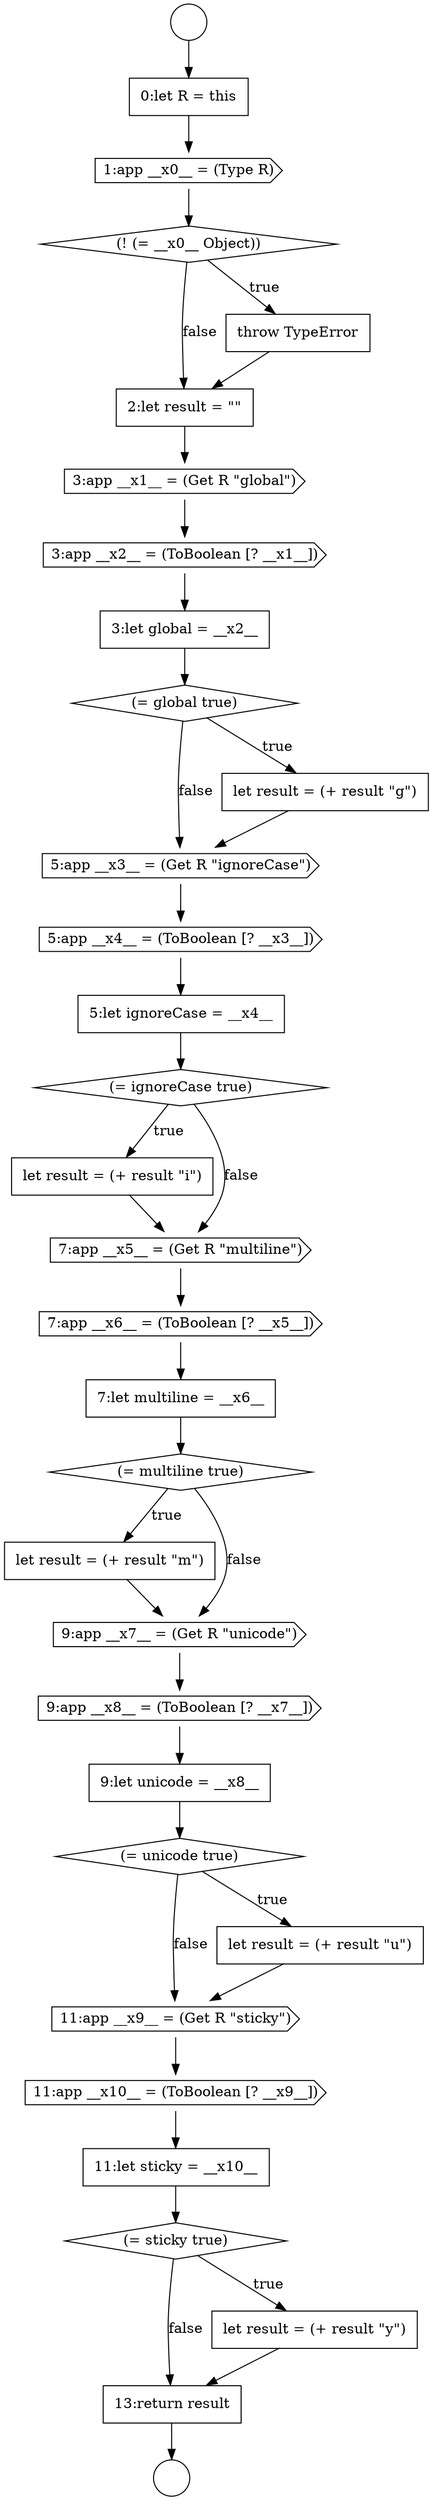 digraph {
  node13199 [shape=diamond, label=<<font color="black">(= multiline true)</font>> color="black" fillcolor="white" style=filled]
  node13202 [shape=cds, label=<<font color="black">9:app __x8__ = (ToBoolean [? __x7__])</font>> color="black" fillcolor="white" style=filled]
  node13187 [shape=cds, label=<<font color="black">3:app __x2__ = (ToBoolean [? __x1__])</font>> color="black" fillcolor="white" style=filled]
  node13191 [shape=cds, label=<<font color="black">5:app __x3__ = (Get R &quot;ignoreCase&quot;)</font>> color="black" fillcolor="white" style=filled]
  node13183 [shape=diamond, label=<<font color="black">(! (= __x0__ Object))</font>> color="black" fillcolor="white" style=filled]
  node13195 [shape=none, margin=0, label=<<font color="black">
    <table border="0" cellborder="1" cellspacing="0" cellpadding="10">
      <tr><td align="left">let result = (+ result &quot;i&quot;)</td></tr>
    </table>
  </font>> color="black" fillcolor="white" style=filled]
  node13206 [shape=cds, label=<<font color="black">11:app __x9__ = (Get R &quot;sticky&quot;)</font>> color="black" fillcolor="white" style=filled]
  node13200 [shape=none, margin=0, label=<<font color="black">
    <table border="0" cellborder="1" cellspacing="0" cellpadding="10">
      <tr><td align="left">let result = (+ result &quot;m&quot;)</td></tr>
    </table>
  </font>> color="black" fillcolor="white" style=filled]
  node13186 [shape=cds, label=<<font color="black">3:app __x1__ = (Get R &quot;global&quot;)</font>> color="black" fillcolor="white" style=filled]
  node13180 [shape=circle label=" " color="black" fillcolor="white" style=filled]
  node13205 [shape=none, margin=0, label=<<font color="black">
    <table border="0" cellborder="1" cellspacing="0" cellpadding="10">
      <tr><td align="left">let result = (+ result &quot;u&quot;)</td></tr>
    </table>
  </font>> color="black" fillcolor="white" style=filled]
  node13196 [shape=cds, label=<<font color="black">7:app __x5__ = (Get R &quot;multiline&quot;)</font>> color="black" fillcolor="white" style=filled]
  node13201 [shape=cds, label=<<font color="black">9:app __x7__ = (Get R &quot;unicode&quot;)</font>> color="black" fillcolor="white" style=filled]
  node13197 [shape=cds, label=<<font color="black">7:app __x6__ = (ToBoolean [? __x5__])</font>> color="black" fillcolor="white" style=filled]
  node13208 [shape=none, margin=0, label=<<font color="black">
    <table border="0" cellborder="1" cellspacing="0" cellpadding="10">
      <tr><td align="left">11:let sticky = __x10__</td></tr>
    </table>
  </font>> color="black" fillcolor="white" style=filled]
  node13189 [shape=diamond, label=<<font color="black">(= global true)</font>> color="black" fillcolor="white" style=filled]
  node13181 [shape=none, margin=0, label=<<font color="black">
    <table border="0" cellborder="1" cellspacing="0" cellpadding="10">
      <tr><td align="left">0:let R = this</td></tr>
    </table>
  </font>> color="black" fillcolor="white" style=filled]
  node13185 [shape=none, margin=0, label=<<font color="black">
    <table border="0" cellborder="1" cellspacing="0" cellpadding="10">
      <tr><td align="left">2:let result = &quot;&quot;</td></tr>
    </table>
  </font>> color="black" fillcolor="white" style=filled]
  node13211 [shape=none, margin=0, label=<<font color="black">
    <table border="0" cellborder="1" cellspacing="0" cellpadding="10">
      <tr><td align="left">13:return result</td></tr>
    </table>
  </font>> color="black" fillcolor="white" style=filled]
  node13194 [shape=diamond, label=<<font color="black">(= ignoreCase true)</font>> color="black" fillcolor="white" style=filled]
  node13182 [shape=cds, label=<<font color="black">1:app __x0__ = (Type R)</font>> color="black" fillcolor="white" style=filled]
  node13209 [shape=diamond, label=<<font color="black">(= sticky true)</font>> color="black" fillcolor="white" style=filled]
  node13179 [shape=circle label=" " color="black" fillcolor="white" style=filled]
  node13190 [shape=none, margin=0, label=<<font color="black">
    <table border="0" cellborder="1" cellspacing="0" cellpadding="10">
      <tr><td align="left">let result = (+ result &quot;g&quot;)</td></tr>
    </table>
  </font>> color="black" fillcolor="white" style=filled]
  node13184 [shape=none, margin=0, label=<<font color="black">
    <table border="0" cellborder="1" cellspacing="0" cellpadding="10">
      <tr><td align="left">throw TypeError</td></tr>
    </table>
  </font>> color="black" fillcolor="white" style=filled]
  node13210 [shape=none, margin=0, label=<<font color="black">
    <table border="0" cellborder="1" cellspacing="0" cellpadding="10">
      <tr><td align="left">let result = (+ result &quot;y&quot;)</td></tr>
    </table>
  </font>> color="black" fillcolor="white" style=filled]
  node13204 [shape=diamond, label=<<font color="black">(= unicode true)</font>> color="black" fillcolor="white" style=filled]
  node13203 [shape=none, margin=0, label=<<font color="black">
    <table border="0" cellborder="1" cellspacing="0" cellpadding="10">
      <tr><td align="left">9:let unicode = __x8__</td></tr>
    </table>
  </font>> color="black" fillcolor="white" style=filled]
  node13188 [shape=none, margin=0, label=<<font color="black">
    <table border="0" cellborder="1" cellspacing="0" cellpadding="10">
      <tr><td align="left">3:let global = __x2__</td></tr>
    </table>
  </font>> color="black" fillcolor="white" style=filled]
  node13193 [shape=none, margin=0, label=<<font color="black">
    <table border="0" cellborder="1" cellspacing="0" cellpadding="10">
      <tr><td align="left">5:let ignoreCase = __x4__</td></tr>
    </table>
  </font>> color="black" fillcolor="white" style=filled]
  node13198 [shape=none, margin=0, label=<<font color="black">
    <table border="0" cellborder="1" cellspacing="0" cellpadding="10">
      <tr><td align="left">7:let multiline = __x6__</td></tr>
    </table>
  </font>> color="black" fillcolor="white" style=filled]
  node13207 [shape=cds, label=<<font color="black">11:app __x10__ = (ToBoolean [? __x9__])</font>> color="black" fillcolor="white" style=filled]
  node13192 [shape=cds, label=<<font color="black">5:app __x4__ = (ToBoolean [? __x3__])</font>> color="black" fillcolor="white" style=filled]
  node13194 -> node13195 [label=<<font color="black">true</font>> color="black"]
  node13194 -> node13196 [label=<<font color="black">false</font>> color="black"]
  node13203 -> node13204 [ color="black"]
  node13205 -> node13206 [ color="black"]
  node13185 -> node13186 [ color="black"]
  node13191 -> node13192 [ color="black"]
  node13188 -> node13189 [ color="black"]
  node13184 -> node13185 [ color="black"]
  node13209 -> node13210 [label=<<font color="black">true</font>> color="black"]
  node13209 -> node13211 [label=<<font color="black">false</font>> color="black"]
  node13199 -> node13200 [label=<<font color="black">true</font>> color="black"]
  node13199 -> node13201 [label=<<font color="black">false</font>> color="black"]
  node13182 -> node13183 [ color="black"]
  node13187 -> node13188 [ color="black"]
  node13190 -> node13191 [ color="black"]
  node13202 -> node13203 [ color="black"]
  node13196 -> node13197 [ color="black"]
  node13195 -> node13196 [ color="black"]
  node13198 -> node13199 [ color="black"]
  node13206 -> node13207 [ color="black"]
  node13183 -> node13184 [label=<<font color="black">true</font>> color="black"]
  node13183 -> node13185 [label=<<font color="black">false</font>> color="black"]
  node13200 -> node13201 [ color="black"]
  node13181 -> node13182 [ color="black"]
  node13210 -> node13211 [ color="black"]
  node13211 -> node13180 [ color="black"]
  node13193 -> node13194 [ color="black"]
  node13186 -> node13187 [ color="black"]
  node13179 -> node13181 [ color="black"]
  node13207 -> node13208 [ color="black"]
  node13204 -> node13205 [label=<<font color="black">true</font>> color="black"]
  node13204 -> node13206 [label=<<font color="black">false</font>> color="black"]
  node13201 -> node13202 [ color="black"]
  node13197 -> node13198 [ color="black"]
  node13208 -> node13209 [ color="black"]
  node13189 -> node13190 [label=<<font color="black">true</font>> color="black"]
  node13189 -> node13191 [label=<<font color="black">false</font>> color="black"]
  node13192 -> node13193 [ color="black"]
}

